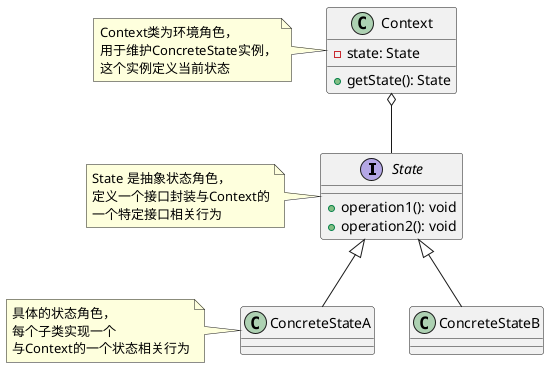 @startuml

interface State {
    + operation1(): void
    + operation2(): void
}

note left: State 是抽象状态角色，\n定义一个接口封装与Context的\n一个特定接口相关行为

Class ConcreteStateA {

}

note left: 具体的状态角色，\n每个子类实现一个\n与Context的一个状态相关行为

Class ConcreteStateB {

}

State <|-- ConcreteStateA
State <|-- ConcreteStateB

Class Context {
    - state: State
    + getState(): State
}

note left: Context类为环境角色，\n用于维护ConcreteState实例，\n这个实例定义当前状态


Context o-- State

@enduml